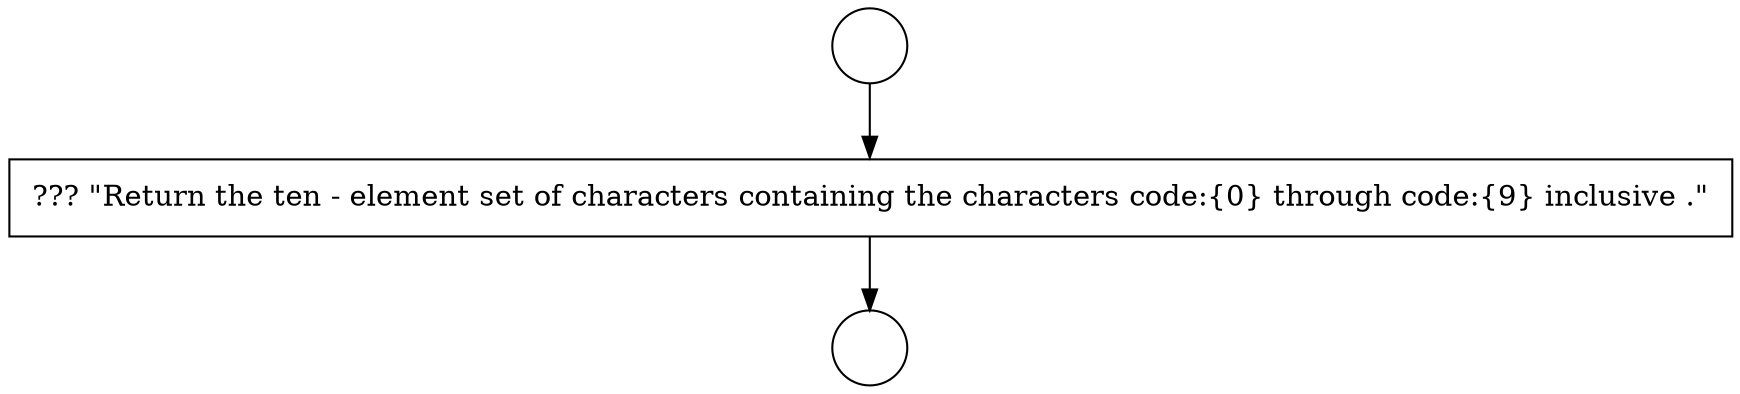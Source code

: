 digraph {
  node12881 [shape=circle label=" " color="black" fillcolor="white" style=filled]
  node12883 [shape=none, margin=0, label=<<font color="black">
    <table border="0" cellborder="1" cellspacing="0" cellpadding="10">
      <tr><td align="left">??? &quot;Return the ten - element set of characters containing the characters code:{0} through code:{9} inclusive .&quot;</td></tr>
    </table>
  </font>> color="black" fillcolor="white" style=filled]
  node12882 [shape=circle label=" " color="black" fillcolor="white" style=filled]
  node12881 -> node12883 [ color="black"]
  node12883 -> node12882 [ color="black"]
}
